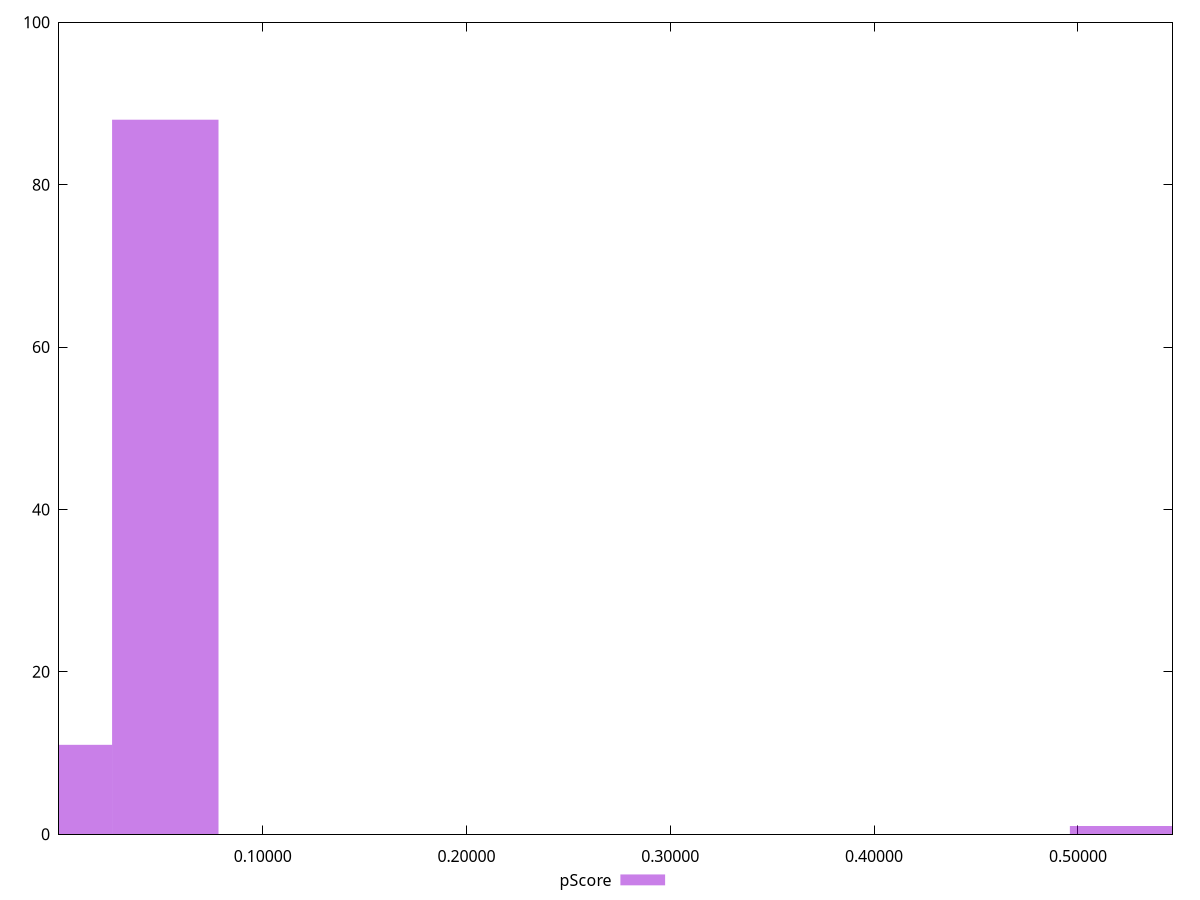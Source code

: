 reset

$pScore <<EOF
0.05221584034163024 88
0.5221584034163024 1
0 11
EOF

set key outside below
set boxwidth 0.05221584034163024
set xrange [0.00006417586681428666:0.5464069046480322]
set yrange [0:100]
set trange [0:100]
set style fill transparent solid 0.5 noborder
set terminal svg size 640, 490 enhanced background rgb 'white'
set output "report_00019_2021-02-10T18-14-37.922Z//cumulative-layout-shift/samples/pages+cached+noadtech+nomedia+nocss/pScore/histogram.svg"

plot $pScore title "pScore" with boxes

reset
